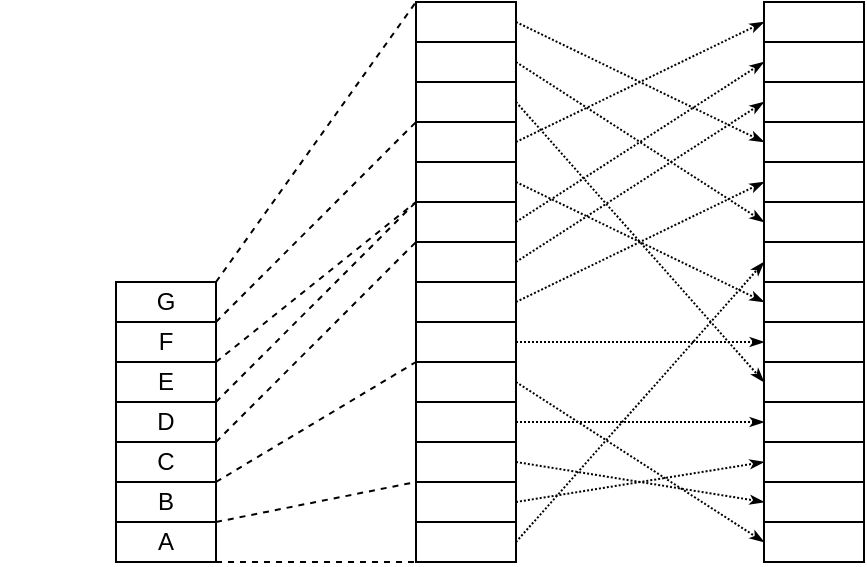 <mxfile version="22.1.2" type="device">
  <diagram name="1 oldal" id="9zMQckgTDTX1H3_rx6Bh">
    <mxGraphModel dx="735" dy="437" grid="1" gridSize="10" guides="0" tooltips="1" connect="1" arrows="1" fold="1" page="1" pageScale="1" pageWidth="827" pageHeight="1169" math="0" shadow="0">
      <root>
        <mxCell id="0" />
        <mxCell id="1" parent="0" />
        <mxCell id="LfwBUIai21lKe5tmic68-1" value="A" style="rounded=0;whiteSpace=wrap;html=1;fontColor=#000000;strokeWidth=1;strokeColor=#000000;fillColor=#FFFFFF;fontStyle=0" parent="1" vertex="1">
          <mxGeometry x="130" y="540" width="50" height="20" as="geometry" />
        </mxCell>
        <mxCell id="LfwBUIai21lKe5tmic68-2" value="B" style="rounded=0;whiteSpace=wrap;html=1;fontColor=#000000;strokeWidth=1;strokeColor=#000000;fillColor=#FFFFFF;fontStyle=0" parent="1" vertex="1">
          <mxGeometry x="130" y="520" width="50" height="20" as="geometry" />
        </mxCell>
        <mxCell id="LfwBUIai21lKe5tmic68-4" value="D" style="rounded=0;whiteSpace=wrap;html=1;fontColor=#000000;strokeWidth=1;strokeColor=#000000;fillColor=#FFFFFF;fontStyle=0" parent="1" vertex="1">
          <mxGeometry x="130" y="480" width="50" height="20" as="geometry" />
        </mxCell>
        <mxCell id="LfwBUIai21lKe5tmic68-5" value="E" style="rounded=0;whiteSpace=wrap;html=1;fontColor=#000000;strokeWidth=1;strokeColor=#000000;fillColor=#FFFFFF;fontStyle=0" parent="1" vertex="1">
          <mxGeometry x="130" y="460" width="50" height="20" as="geometry" />
        </mxCell>
        <mxCell id="LfwBUIai21lKe5tmic68-9" value="" style="rounded=0;whiteSpace=wrap;html=1;" parent="1" vertex="1">
          <mxGeometry x="280" y="540" width="50" height="20" as="geometry" />
        </mxCell>
        <mxCell id="LfwBUIai21lKe5tmic68-10" value="" style="rounded=0;whiteSpace=wrap;html=1;" parent="1" vertex="1">
          <mxGeometry x="280" y="520" width="50" height="20" as="geometry" />
        </mxCell>
        <mxCell id="LfwBUIai21lKe5tmic68-11" value="" style="rounded=0;whiteSpace=wrap;html=1;" parent="1" vertex="1">
          <mxGeometry x="280" y="500" width="50" height="20" as="geometry" />
        </mxCell>
        <mxCell id="LfwBUIai21lKe5tmic68-12" value="" style="rounded=0;whiteSpace=wrap;html=1;" parent="1" vertex="1">
          <mxGeometry x="280" y="480" width="50" height="20" as="geometry" />
        </mxCell>
        <mxCell id="LfwBUIai21lKe5tmic68-13" value="" style="rounded=0;whiteSpace=wrap;html=1;" parent="1" vertex="1">
          <mxGeometry x="280" y="460" width="50" height="20" as="geometry" />
        </mxCell>
        <mxCell id="LfwBUIai21lKe5tmic68-17" value="" style="rounded=0;whiteSpace=wrap;html=1;" parent="1" vertex="1">
          <mxGeometry x="280" y="380" width="50" height="20" as="geometry" />
        </mxCell>
        <mxCell id="LfwBUIai21lKe5tmic68-18" value="" style="rounded=0;whiteSpace=wrap;html=1;" parent="1" vertex="1">
          <mxGeometry x="280" y="360" width="50" height="20" as="geometry" />
        </mxCell>
        <mxCell id="LfwBUIai21lKe5tmic68-19" value="" style="rounded=0;whiteSpace=wrap;html=1;" parent="1" vertex="1">
          <mxGeometry x="280" y="340" width="50" height="20" as="geometry" />
        </mxCell>
        <mxCell id="LfwBUIai21lKe5tmic68-20" value="" style="rounded=0;whiteSpace=wrap;html=1;" parent="1" vertex="1">
          <mxGeometry x="280" y="320" width="50" height="20" as="geometry" />
        </mxCell>
        <mxCell id="LfwBUIai21lKe5tmic68-21" value="" style="rounded=0;whiteSpace=wrap;html=1;" parent="1" vertex="1">
          <mxGeometry x="280" y="300" width="50" height="20" as="geometry" />
        </mxCell>
        <mxCell id="LfwBUIai21lKe5tmic68-22" value="" style="rounded=0;whiteSpace=wrap;html=1;" parent="1" vertex="1">
          <mxGeometry x="280" y="280" width="50" height="20" as="geometry" />
        </mxCell>
        <mxCell id="LfwBUIai21lKe5tmic68-24" value="F" style="rounded=0;whiteSpace=wrap;html=1;fontColor=#000000;strokeWidth=1;strokeColor=#000000;fillColor=#FFFFFF;fontStyle=0" parent="1" vertex="1">
          <mxGeometry x="130" y="440" width="50" height="20" as="geometry" />
        </mxCell>
        <mxCell id="LfwBUIai21lKe5tmic68-25" value="G" style="rounded=0;whiteSpace=wrap;html=1;fontColor=#000000;strokeWidth=1;strokeColor=#000000;fillColor=#FFFFFF;fontStyle=0" parent="1" vertex="1">
          <mxGeometry x="130" y="420" width="50" height="20" as="geometry" />
        </mxCell>
        <mxCell id="LfwBUIai21lKe5tmic68-26" value="" style="rounded=0;whiteSpace=wrap;html=1;" parent="1" vertex="1">
          <mxGeometry x="454" y="400" width="50" height="20" as="geometry" />
        </mxCell>
        <mxCell id="LfwBUIai21lKe5tmic68-27" value="" style="rounded=0;whiteSpace=wrap;html=1;" parent="1" vertex="1">
          <mxGeometry x="454" y="500" width="50" height="20" as="geometry" />
        </mxCell>
        <mxCell id="LfwBUIai21lKe5tmic68-28" value="" style="rounded=0;whiteSpace=wrap;html=1;" parent="1" vertex="1">
          <mxGeometry x="454" y="520" width="50" height="20" as="geometry" />
        </mxCell>
        <mxCell id="LfwBUIai21lKe5tmic68-29" value="" style="rounded=0;whiteSpace=wrap;html=1;" parent="1" vertex="1">
          <mxGeometry x="454" y="480" width="50" height="20" as="geometry" />
        </mxCell>
        <mxCell id="LfwBUIai21lKe5tmic68-30" value="" style="rounded=0;whiteSpace=wrap;html=1;" parent="1" vertex="1">
          <mxGeometry x="454" y="540" width="50" height="20" as="geometry" />
        </mxCell>
        <mxCell id="LfwBUIai21lKe5tmic68-34" value="" style="rounded=0;whiteSpace=wrap;html=1;" parent="1" vertex="1">
          <mxGeometry x="454" y="300" width="50" height="20" as="geometry" />
        </mxCell>
        <mxCell id="LfwBUIai21lKe5tmic68-35" value="" style="rounded=0;whiteSpace=wrap;html=1;" parent="1" vertex="1">
          <mxGeometry x="454" y="420" width="50" height="20" as="geometry" />
        </mxCell>
        <mxCell id="LfwBUIai21lKe5tmic68-36" value="" style="rounded=0;whiteSpace=wrap;html=1;" parent="1" vertex="1">
          <mxGeometry x="454" y="280" width="50" height="20" as="geometry" />
        </mxCell>
        <mxCell id="LfwBUIai21lKe5tmic68-37" value="" style="rounded=0;whiteSpace=wrap;html=1;" parent="1" vertex="1">
          <mxGeometry x="454" y="460" width="50" height="20" as="geometry" />
        </mxCell>
        <mxCell id="LfwBUIai21lKe5tmic68-38" value="" style="rounded=0;whiteSpace=wrap;html=1;" parent="1" vertex="1">
          <mxGeometry x="454" y="380" width="50" height="20" as="geometry" />
        </mxCell>
        <mxCell id="LfwBUIai21lKe5tmic68-39" value="" style="rounded=0;whiteSpace=wrap;html=1;" parent="1" vertex="1">
          <mxGeometry x="454" y="340" width="50" height="20" as="geometry" />
        </mxCell>
        <mxCell id="LfwBUIai21lKe5tmic68-43" value="" style="endArrow=none;dashed=1;html=1;rounded=0;exitX=1;exitY=1;exitDx=0;exitDy=0;entryX=0;entryY=1;entryDx=0;entryDy=0;" parent="1" edge="1">
          <mxGeometry width="50" height="50" relative="1" as="geometry">
            <mxPoint x="180" y="560" as="sourcePoint" />
            <mxPoint x="280" y="560" as="targetPoint" />
          </mxGeometry>
        </mxCell>
        <mxCell id="LfwBUIai21lKe5tmic68-44" value="" style="endArrow=none;dashed=1;html=1;rounded=0;exitX=1;exitY=1;exitDx=0;exitDy=0;entryX=0;entryY=0;entryDx=0;entryDy=0;" parent="1" target="LfwBUIai21lKe5tmic68-10" edge="1">
          <mxGeometry width="50" height="50" relative="1" as="geometry">
            <mxPoint x="180" y="540" as="sourcePoint" />
            <mxPoint x="280" y="540" as="targetPoint" />
          </mxGeometry>
        </mxCell>
        <mxCell id="LfwBUIai21lKe5tmic68-45" value="" style="endArrow=none;dashed=1;html=1;rounded=0;exitX=1;exitY=1;exitDx=0;exitDy=0;entryX=0;entryY=0;entryDx=0;entryDy=0;strokeWidth=1;strokeColor=#000000;" parent="1" target="LfwBUIai21lKe5tmic68-13" edge="1">
          <mxGeometry width="50" height="50" relative="1" as="geometry">
            <mxPoint x="180" y="520" as="sourcePoint" />
            <mxPoint x="280" y="520" as="targetPoint" />
          </mxGeometry>
        </mxCell>
        <mxCell id="LfwBUIai21lKe5tmic68-46" value="" style="endArrow=none;dashed=1;html=1;rounded=0;exitX=1;exitY=1;exitDx=0;exitDy=0;entryX=0;entryY=0;entryDx=0;entryDy=0;strokeWidth=1;strokeColor=#000000;" parent="1" target="LfwBUIai21lKe5tmic68-16" edge="1">
          <mxGeometry width="50" height="50" relative="1" as="geometry">
            <mxPoint x="180" y="500" as="sourcePoint" />
            <mxPoint x="280" y="500" as="targetPoint" />
          </mxGeometry>
        </mxCell>
        <mxCell id="LfwBUIai21lKe5tmic68-47" value="" style="endArrow=none;dashed=1;html=1;rounded=0;exitX=1;exitY=1;exitDx=0;exitDy=0;entryX=0;entryY=0;entryDx=0;entryDy=0;" parent="1" target="LfwBUIai21lKe5tmic68-17" edge="1">
          <mxGeometry width="50" height="50" relative="1" as="geometry">
            <mxPoint x="180" y="480" as="sourcePoint" />
            <mxPoint x="280" y="480" as="targetPoint" />
          </mxGeometry>
        </mxCell>
        <mxCell id="LfwBUIai21lKe5tmic68-48" value="" style="endArrow=none;dashed=1;html=1;rounded=0;exitX=1;exitY=1;exitDx=0;exitDy=0;entryX=0;entryY=1;entryDx=0;entryDy=0;" parent="1" target="LfwBUIai21lKe5tmic68-18" edge="1">
          <mxGeometry width="50" height="50" relative="1" as="geometry">
            <mxPoint x="180" y="460" as="sourcePoint" />
            <mxPoint x="280" y="460" as="targetPoint" />
          </mxGeometry>
        </mxCell>
        <mxCell id="LfwBUIai21lKe5tmic68-49" value="" style="endArrow=none;dashed=1;html=1;rounded=0;exitX=1;exitY=1;exitDx=0;exitDy=0;entryX=0;entryY=1;entryDx=0;entryDy=0;" parent="1" target="LfwBUIai21lKe5tmic68-20" edge="1">
          <mxGeometry width="50" height="50" relative="1" as="geometry">
            <mxPoint x="180" y="440" as="sourcePoint" />
            <mxPoint x="280" y="440" as="targetPoint" />
          </mxGeometry>
        </mxCell>
        <mxCell id="LfwBUIai21lKe5tmic68-50" value="" style="endArrow=none;dashed=1;html=1;rounded=0;exitX=1;exitY=1;exitDx=0;exitDy=0;entryX=0;entryY=0;entryDx=0;entryDy=0;" parent="1" target="LfwBUIai21lKe5tmic68-22" edge="1">
          <mxGeometry width="50" height="50" relative="1" as="geometry">
            <mxPoint x="180" y="420" as="sourcePoint" />
            <mxPoint x="280" y="420" as="targetPoint" />
          </mxGeometry>
        </mxCell>
        <mxCell id="LfwBUIai21lKe5tmic68-57" value="" style="endArrow=classicThin;html=1;rounded=0;exitX=1;exitY=0.5;exitDx=0;exitDy=0;entryX=0;entryY=0.5;entryDx=0;entryDy=0;endFill=1;endSize=4;dashed=1;dashPattern=1 1;" parent="1" source="LfwBUIai21lKe5tmic68-9" target="LfwBUIai21lKe5tmic68-26" edge="1">
          <mxGeometry width="50" height="50" relative="1" as="geometry">
            <mxPoint x="360" y="520" as="sourcePoint" />
            <mxPoint x="410" y="470" as="targetPoint" />
          </mxGeometry>
        </mxCell>
        <mxCell id="LfwBUIai21lKe5tmic68-58" value="" style="endArrow=classicThin;html=1;rounded=0;exitX=1;exitY=0.5;exitDx=0;exitDy=0;entryX=0;entryY=0.5;entryDx=0;entryDy=0;endFill=1;endSize=4;dashed=1;dashPattern=1 1;" parent="1" source="LfwBUIai21lKe5tmic68-10" target="LfwBUIai21lKe5tmic68-27" edge="1">
          <mxGeometry width="50" height="50" relative="1" as="geometry">
            <mxPoint x="360" y="520" as="sourcePoint" />
            <mxPoint x="410" y="470" as="targetPoint" />
          </mxGeometry>
        </mxCell>
        <mxCell id="LfwBUIai21lKe5tmic68-59" value="" style="endArrow=classicThin;html=1;rounded=0;exitX=1;exitY=0.5;exitDx=0;exitDy=0;entryX=0;entryY=0.5;entryDx=0;entryDy=0;endFill=1;endSize=4;dashed=1;dashPattern=1 1;" parent="1" source="LfwBUIai21lKe5tmic68-11" target="LfwBUIai21lKe5tmic68-28" edge="1">
          <mxGeometry width="50" height="50" relative="1" as="geometry">
            <mxPoint x="390" y="480" as="sourcePoint" />
            <mxPoint x="440" y="430" as="targetPoint" />
          </mxGeometry>
        </mxCell>
        <mxCell id="LfwBUIai21lKe5tmic68-60" value="" style="endArrow=classicThin;html=1;rounded=0;exitX=1;exitY=0.5;exitDx=0;exitDy=0;entryX=0;entryY=0.5;entryDx=0;entryDy=0;endFill=1;endSize=4;dashed=1;dashPattern=1 1;" parent="1" source="LfwBUIai21lKe5tmic68-12" target="LfwBUIai21lKe5tmic68-29" edge="1">
          <mxGeometry width="50" height="50" relative="1" as="geometry">
            <mxPoint x="370" y="490" as="sourcePoint" />
            <mxPoint x="420" y="440" as="targetPoint" />
          </mxGeometry>
        </mxCell>
        <mxCell id="LfwBUIai21lKe5tmic68-61" value="" style="endArrow=classicThin;html=1;rounded=0;exitX=1;exitY=0.5;exitDx=0;exitDy=0;entryX=0;entryY=0.5;entryDx=0;entryDy=0;endFill=1;endSize=4;dashed=1;dashPattern=1 1;" parent="1" source="LfwBUIai21lKe5tmic68-13" target="LfwBUIai21lKe5tmic68-30" edge="1">
          <mxGeometry width="50" height="50" relative="1" as="geometry">
            <mxPoint x="370" y="430" as="sourcePoint" />
            <mxPoint x="420" y="380" as="targetPoint" />
          </mxGeometry>
        </mxCell>
        <mxCell id="LfwBUIai21lKe5tmic68-62" value="" style="endArrow=classicThin;html=1;rounded=0;exitX=1;exitY=0.5;exitDx=0;exitDy=0;entryX=0;entryY=0.5;entryDx=0;entryDy=0;endFill=1;endSize=4;dashed=1;dashPattern=1 1;strokeWidth=1;strokeColor=#000000;" parent="1" source="LfwBUIai21lKe5tmic68-14" target="LfwBUIai21lKe5tmic68-31" edge="1">
          <mxGeometry width="50" height="50" relative="1" as="geometry">
            <mxPoint x="370" y="370" as="sourcePoint" />
            <mxPoint x="420" y="320" as="targetPoint" />
          </mxGeometry>
        </mxCell>
        <mxCell id="LfwBUIai21lKe5tmic68-63" value="" style="endArrow=classicThin;html=1;rounded=0;exitX=1;exitY=0.5;exitDx=0;exitDy=0;entryX=0;entryY=0.5;entryDx=0;entryDy=0;endFill=1;endSize=4;dashed=1;dashPattern=1 1;strokeWidth=1;strokeColor=#000000;" parent="1" source="LfwBUIai21lKe5tmic68-15" target="LfwBUIai21lKe5tmic68-32" edge="1">
          <mxGeometry width="50" height="50" relative="1" as="geometry">
            <mxPoint x="370" y="320" as="sourcePoint" />
            <mxPoint x="420" y="270" as="targetPoint" />
          </mxGeometry>
        </mxCell>
        <mxCell id="LfwBUIai21lKe5tmic68-64" value="" style="endArrow=classicThin;html=1;rounded=0;exitX=1;exitY=0.5;exitDx=0;exitDy=0;entryX=0;entryY=0.5;entryDx=0;entryDy=0;endFill=1;endSize=4;dashed=1;dashPattern=1 1;strokeWidth=1;strokeColor=#000000;" parent="1" source="LfwBUIai21lKe5tmic68-16" target="LfwBUIai21lKe5tmic68-33" edge="1">
          <mxGeometry width="50" height="50" relative="1" as="geometry">
            <mxPoint x="370" y="410" as="sourcePoint" />
            <mxPoint x="420" y="360" as="targetPoint" />
          </mxGeometry>
        </mxCell>
        <mxCell id="LfwBUIai21lKe5tmic68-65" value="" style="endArrow=classicThin;html=1;rounded=0;exitX=1;exitY=0.5;exitDx=0;exitDy=0;entryX=0;entryY=0.5;entryDx=0;entryDy=0;endFill=1;endSize=4;dashed=1;dashPattern=1 1;" parent="1" source="LfwBUIai21lKe5tmic68-17" target="LfwBUIai21lKe5tmic68-34" edge="1">
          <mxGeometry width="50" height="50" relative="1" as="geometry">
            <mxPoint x="380" y="380" as="sourcePoint" />
            <mxPoint x="430" y="330" as="targetPoint" />
          </mxGeometry>
        </mxCell>
        <mxCell id="LfwBUIai21lKe5tmic68-66" value="" style="endArrow=classicThin;html=1;rounded=0;exitX=1;exitY=0.5;exitDx=0;exitDy=0;entryX=0;entryY=0.5;entryDx=0;entryDy=0;endFill=1;endSize=4;dashed=1;dashPattern=1 1;" parent="1" source="LfwBUIai21lKe5tmic68-18" target="LfwBUIai21lKe5tmic68-35" edge="1">
          <mxGeometry width="50" height="50" relative="1" as="geometry">
            <mxPoint x="380" y="360" as="sourcePoint" />
            <mxPoint x="430" y="310" as="targetPoint" />
          </mxGeometry>
        </mxCell>
        <mxCell id="LfwBUIai21lKe5tmic68-67" value="" style="endArrow=classicThin;html=1;rounded=0;exitX=1;exitY=0.5;exitDx=0;exitDy=0;entryX=0;entryY=0.5;entryDx=0;entryDy=0;endFill=1;endSize=4;dashed=1;dashPattern=1 1;" parent="1" source="LfwBUIai21lKe5tmic68-19" target="LfwBUIai21lKe5tmic68-36" edge="1">
          <mxGeometry width="50" height="50" relative="1" as="geometry">
            <mxPoint x="380" y="340" as="sourcePoint" />
            <mxPoint x="430" y="290" as="targetPoint" />
          </mxGeometry>
        </mxCell>
        <mxCell id="LfwBUIai21lKe5tmic68-68" value="" style="endArrow=classicThin;html=1;rounded=0;exitX=1;exitY=0.5;exitDx=0;exitDy=0;entryX=0;entryY=0.5;entryDx=0;entryDy=0;endFill=1;endSize=4;dashed=1;dashPattern=1 1;" parent="1" source="LfwBUIai21lKe5tmic68-20" target="LfwBUIai21lKe5tmic68-37" edge="1">
          <mxGeometry width="50" height="50" relative="1" as="geometry">
            <mxPoint x="380" y="310" as="sourcePoint" />
            <mxPoint x="430" y="260" as="targetPoint" />
          </mxGeometry>
        </mxCell>
        <mxCell id="LfwBUIai21lKe5tmic68-69" value="" style="endArrow=classicThin;html=1;rounded=0;exitX=1;exitY=0.5;exitDx=0;exitDy=0;entryX=0;entryY=0.5;entryDx=0;entryDy=0;endFill=1;endSize=4;dashed=1;dashPattern=1 1;" parent="1" source="LfwBUIai21lKe5tmic68-21" target="LfwBUIai21lKe5tmic68-38" edge="1">
          <mxGeometry width="50" height="50" relative="1" as="geometry">
            <mxPoint x="370" y="310" as="sourcePoint" />
            <mxPoint x="420" y="260" as="targetPoint" />
          </mxGeometry>
        </mxCell>
        <mxCell id="LfwBUIai21lKe5tmic68-70" value="" style="endArrow=classicThin;html=1;rounded=0;exitX=1;exitY=0.5;exitDx=0;exitDy=0;entryX=0;entryY=0.5;entryDx=0;entryDy=0;endFill=1;endSize=4;dashed=1;dashPattern=1 1;" parent="1" source="LfwBUIai21lKe5tmic68-22" target="LfwBUIai21lKe5tmic68-39" edge="1">
          <mxGeometry width="50" height="50" relative="1" as="geometry">
            <mxPoint x="360" y="290" as="sourcePoint" />
            <mxPoint x="410" y="240" as="targetPoint" />
          </mxGeometry>
        </mxCell>
        <mxCell id="LfwBUIai21lKe5tmic68-80" value="" style="shape=flexArrow;endArrow=classic;html=1;rounded=0;strokeColor=#FFFFFF;strokeWidth=2;fontColor=#FFFFFF;" parent="1" edge="1">
          <mxGeometry width="50" height="50" relative="1" as="geometry">
            <mxPoint x="95" y="510" as="sourcePoint" />
            <mxPoint x="125" y="510" as="targetPoint" />
          </mxGeometry>
        </mxCell>
        <mxCell id="LfwBUIai21lKe5tmic68-82" value="C" style="text;html=1;strokeColor=#FFFFFF;fillColor=none;align=center;verticalAlign=middle;whiteSpace=wrap;rounded=0;fontColor=#FFFFFF;fontStyle=1;fontSize=24;" parent="1" vertex="1">
          <mxGeometry x="73" y="496" width="20" height="30" as="geometry" />
        </mxCell>
        <mxCell id="LfwBUIai21lKe5tmic68-3" value="C" style="rounded=0;whiteSpace=wrap;html=1;fontStyle=0;fontColor=#000000;strokeColor=#000000;strokeWidth=1;fillColor=#FFFFFF;" parent="1" vertex="1">
          <mxGeometry x="130" y="500" width="50" height="20" as="geometry" />
        </mxCell>
        <mxCell id="LfwBUIai21lKe5tmic68-14" value="" style="rounded=0;whiteSpace=wrap;html=1;strokeColor=#000000;strokeWidth=1;fontStyle=0;fontColor=#000000;fillColor=#FFFFFF;" parent="1" vertex="1">
          <mxGeometry x="280" y="440" width="50" height="20" as="geometry" />
        </mxCell>
        <mxCell id="LfwBUIai21lKe5tmic68-15" value="" style="rounded=0;whiteSpace=wrap;html=1;strokeColor=#000000;strokeWidth=1;fontStyle=0;fontColor=#000000;fillColor=#FFFFFF;" parent="1" vertex="1">
          <mxGeometry x="280" y="420" width="50" height="20" as="geometry" />
        </mxCell>
        <mxCell id="LfwBUIai21lKe5tmic68-16" value="" style="rounded=0;whiteSpace=wrap;html=1;strokeColor=#000000;strokeWidth=1;fontStyle=0;fontColor=#000000;fillColor=#FFFFFF;" parent="1" vertex="1">
          <mxGeometry x="280" y="400" width="50" height="20" as="geometry" />
        </mxCell>
        <mxCell id="LfwBUIai21lKe5tmic68-31" value="" style="rounded=0;whiteSpace=wrap;html=1;strokeColor=#000000;strokeWidth=1;fontStyle=0;fontColor=#000000;fillColor=#FFFFFF;" parent="1" vertex="1">
          <mxGeometry x="454" y="440" width="50" height="20" as="geometry" />
        </mxCell>
        <mxCell id="LfwBUIai21lKe5tmic68-32" value="" style="rounded=0;whiteSpace=wrap;html=1;strokeColor=#000000;strokeWidth=1;fontStyle=0;fontColor=#000000;fillColor=#FFFFFF;" parent="1" vertex="1">
          <mxGeometry x="454" y="360" width="50" height="20" as="geometry" />
        </mxCell>
        <mxCell id="LfwBUIai21lKe5tmic68-33" value="" style="rounded=0;whiteSpace=wrap;html=1;strokeColor=#000000;strokeWidth=1;fontStyle=0;fontColor=#000000;fillColor=#FFFFFF;" parent="1" vertex="1">
          <mxGeometry x="454" y="320" width="50" height="20" as="geometry" />
        </mxCell>
      </root>
    </mxGraphModel>
  </diagram>
</mxfile>

